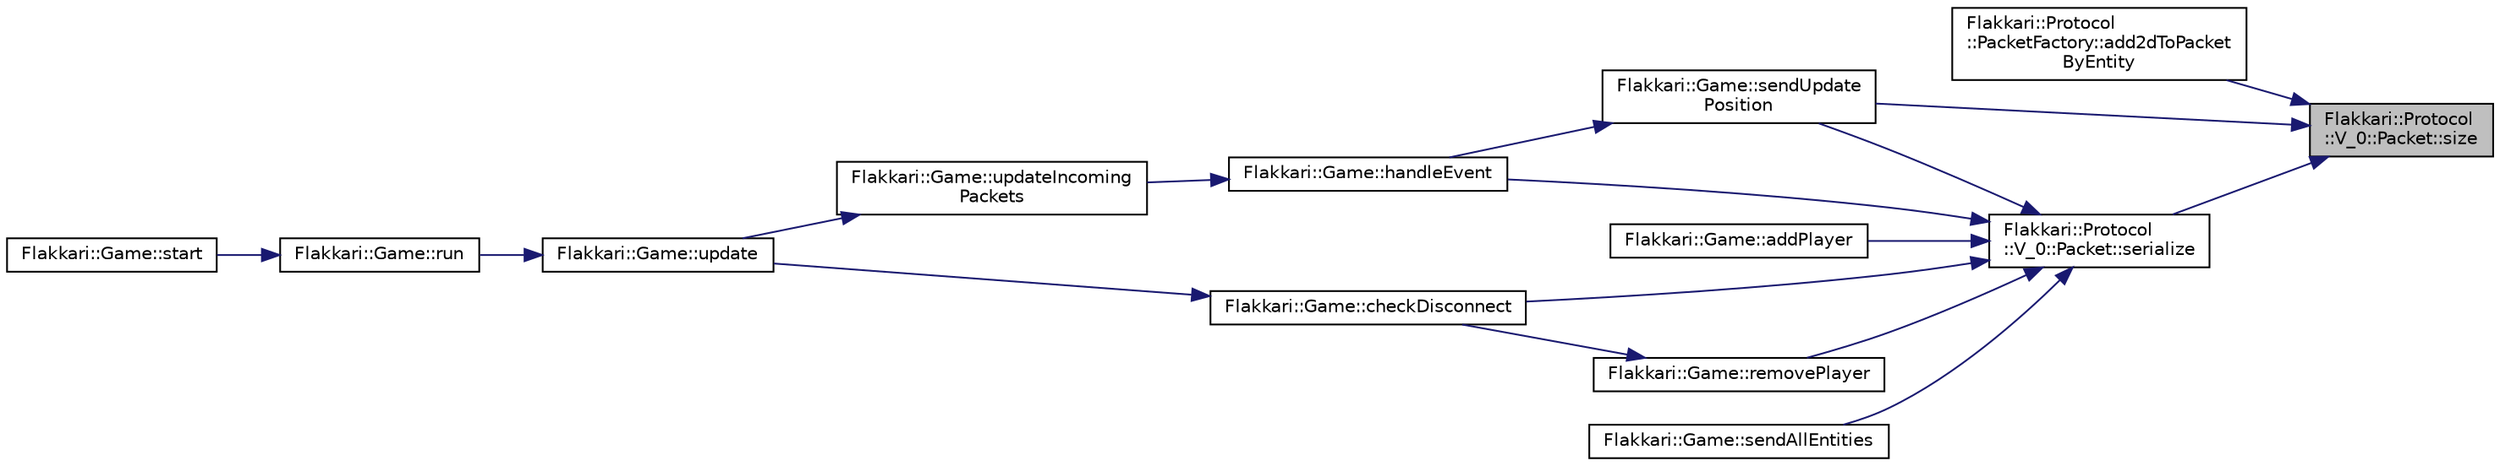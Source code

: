 digraph "Flakkari::Protocol::V_0::Packet::size"
{
 // LATEX_PDF_SIZE
  edge [fontname="Helvetica",fontsize="10",labelfontname="Helvetica",labelfontsize="10"];
  node [fontname="Helvetica",fontsize="10",shape=record];
  rankdir="RL";
  Node1 [label="Flakkari::Protocol\l::V_0::Packet::size",height=0.2,width=0.4,color="black", fillcolor="grey75", style="filled", fontcolor="black",tooltip=" "];
  Node1 -> Node2 [dir="back",color="midnightblue",fontsize="10",style="solid",fontname="Helvetica"];
  Node2 [label="Flakkari::Protocol\l::PacketFactory::add2dToPacket\lByEntity",height=0.2,width=0.4,color="black", fillcolor="white", style="filled",URL="$d7/d06/classFlakkari_1_1Protocol_1_1PacketFactory.html#aa31054ac0397e1a5cc48aa0575a5829b",tooltip="Add all the 2D components of an entity to a packet."];
  Node1 -> Node3 [dir="back",color="midnightblue",fontsize="10",style="solid",fontname="Helvetica"];
  Node3 [label="Flakkari::Game::sendUpdate\lPosition",height=0.2,width=0.4,color="black", fillcolor="white", style="filled",URL="$dd/ddd/classFlakkari_1_1Game.html#a8e5f89903143da411e93437932a310dd",tooltip="Send a packet to a player."];
  Node3 -> Node4 [dir="back",color="midnightblue",fontsize="10",style="solid",fontname="Helvetica"];
  Node4 [label="Flakkari::Game::handleEvent",height=0.2,width=0.4,color="black", fillcolor="white", style="filled",URL="$dd/ddd/classFlakkari_1_1Game.html#ab9a93d80ef12ab3b1af69201cce681d0",tooltip="Handle an event from a player."];
  Node4 -> Node5 [dir="back",color="midnightblue",fontsize="10",style="solid",fontname="Helvetica"];
  Node5 [label="Flakkari::Game::updateIncoming\lPackets",height=0.2,width=0.4,color="black", fillcolor="white", style="filled",URL="$dd/ddd/classFlakkari_1_1Game.html#a53f86f8b71e686405dfa5be3b6ee67bf",tooltip="Empty the incoming packets of the players and update the game with the new packets."];
  Node5 -> Node6 [dir="back",color="midnightblue",fontsize="10",style="solid",fontname="Helvetica"];
  Node6 [label="Flakkari::Game::update",height=0.2,width=0.4,color="black", fillcolor="white", style="filled",URL="$dd/ddd/classFlakkari_1_1Game.html#aa3fb1b7dc6a9c7e9177242a37bf3339f",tooltip="Update the game. This function is called every frame."];
  Node6 -> Node7 [dir="back",color="midnightblue",fontsize="10",style="solid",fontname="Helvetica"];
  Node7 [label="Flakkari::Game::run",height=0.2,width=0.4,color="black", fillcolor="white", style="filled",URL="$dd/ddd/classFlakkari_1_1Game.html#a9372052fa595db8fe17f12e71dcee676",tooltip="Run the game. This function is called when the game is started. It will run the game loop."];
  Node7 -> Node8 [dir="back",color="midnightblue",fontsize="10",style="solid",fontname="Helvetica"];
  Node8 [label="Flakkari::Game::start",height=0.2,width=0.4,color="black", fillcolor="white", style="filled",URL="$dd/ddd/classFlakkari_1_1Game.html#af4062192215ec0e249ad0929e17ac4e0",tooltip="Start the game. This function is called when the game is launched. It will start the game loop."];
  Node1 -> Node9 [dir="back",color="midnightblue",fontsize="10",style="solid",fontname="Helvetica"];
  Node9 [label="Flakkari::Protocol\l::V_0::Packet::serialize",height=0.2,width=0.4,color="black", fillcolor="white", style="filled",URL="$de/d9d/structFlakkari_1_1Protocol_1_1V__0_1_1Packet.html#a189dc3d94e199fd788d2d47861a5a0e5",tooltip="Serialize the packet into a buffer to be sent over the network."];
  Node9 -> Node10 [dir="back",color="midnightblue",fontsize="10",style="solid",fontname="Helvetica"];
  Node10 [label="Flakkari::Game::addPlayer",height=0.2,width=0.4,color="black", fillcolor="white", style="filled",URL="$dd/ddd/classFlakkari_1_1Game.html#af6c26cbc78463602195197dc3709ce08",tooltip="Add a player to the game instance."];
  Node9 -> Node11 [dir="back",color="midnightblue",fontsize="10",style="solid",fontname="Helvetica"];
  Node11 [label="Flakkari::Game::checkDisconnect",height=0.2,width=0.4,color="black", fillcolor="white", style="filled",URL="$dd/ddd/classFlakkari_1_1Game.html#aac2a90cc3ac31b5e674881b040e4d2a0",tooltip="Check if a player is disconnected."];
  Node11 -> Node6 [dir="back",color="midnightblue",fontsize="10",style="solid",fontname="Helvetica"];
  Node9 -> Node4 [dir="back",color="midnightblue",fontsize="10",style="solid",fontname="Helvetica"];
  Node9 -> Node12 [dir="back",color="midnightblue",fontsize="10",style="solid",fontname="Helvetica"];
  Node12 [label="Flakkari::Game::removePlayer",height=0.2,width=0.4,color="black", fillcolor="white", style="filled",URL="$dd/ddd/classFlakkari_1_1Game.html#a223cb1b29ff76b417f493a3c74144160",tooltip="Remove a player from the game instance."];
  Node12 -> Node11 [dir="back",color="midnightblue",fontsize="10",style="solid",fontname="Helvetica"];
  Node9 -> Node13 [dir="back",color="midnightblue",fontsize="10",style="solid",fontname="Helvetica"];
  Node13 [label="Flakkari::Game::sendAllEntities",height=0.2,width=0.4,color="black", fillcolor="white", style="filled",URL="$dd/ddd/classFlakkari_1_1Game.html#aaad0a70892d4039c74530326fe398d96",tooltip=" "];
  Node9 -> Node3 [dir="back",color="midnightblue",fontsize="10",style="solid",fontname="Helvetica"];
}
